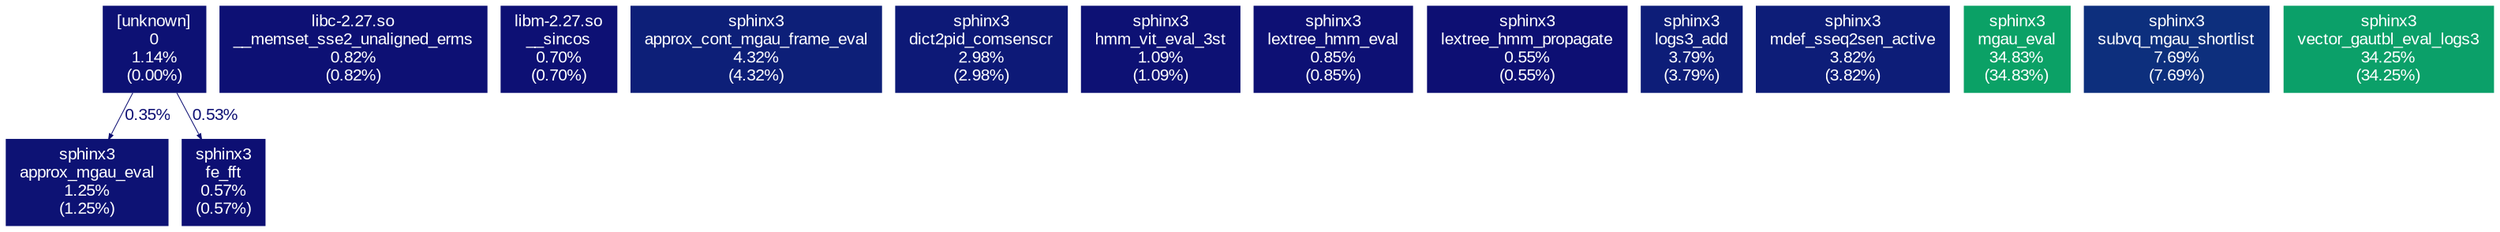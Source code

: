 digraph {
	graph [fontname=Arial, nodesep=0.125, ranksep=0.25];
	node [fontcolor=white, fontname=Arial, height=0, shape=box, style=filled, width=0];
	edge [fontname=Arial];
	"0:[unknown]" [color="#0d1174", fontcolor="#ffffff", fontsize="10.00", label="[unknown]\n0\n1.14%\n(0.00%)"];
	"0:[unknown]" -> "approx_mgau_eval:/scratch/s1576261/spec-prof/install-spec-prof/CPU2006/482.sphinx3/exe/sphinx3" [arrowsize="0.35", color="#0d0e73", fontcolor="#0d0e73", fontsize="10.00", label="0.35%", labeldistance="0.50", penwidth="0.50"];
	"0:[unknown]" -> "fe_fft:/scratch/s1576261/spec-prof/install-spec-prof/CPU2006/482.sphinx3/exe/sphinx3" [arrowsize="0.35", color="#0d0f73", fontcolor="#0d0f73", fontsize="10.00", label="0.53%", labeldistance="0.50", penwidth="0.50"];
	"__memset_sse2_unaligned_erms:/lib64/libc-2.27.so" [color="#0d1074", fontcolor="#ffffff", fontsize="10.00", label="libc-2.27.so\n__memset_sse2_unaligned_erms\n0.82%\n(0.82%)"];
	"__sincos:/lib64/libm-2.27.so" [color="#0d1074", fontcolor="#ffffff", fontsize="10.00", label="libm-2.27.so\n__sincos\n0.70%\n(0.70%)"];
	"approx_cont_mgau_frame_eval:/scratch/s1576261/spec-prof/install-spec-prof/CPU2006/482.sphinx3/exe/sphinx3" [color="#0d1f78", fontcolor="#ffffff", fontsize="10.00", label="sphinx3\napprox_cont_mgau_frame_eval\n4.32%\n(4.32%)"];
	"approx_mgau_eval:/scratch/s1576261/spec-prof/install-spec-prof/CPU2006/482.sphinx3/exe/sphinx3" [color="#0d1274", fontcolor="#ffffff", fontsize="10.00", label="sphinx3\napprox_mgau_eval\n1.25%\n(1.25%)"];
	"dict2pid_comsenscr:/scratch/s1576261/spec-prof/install-spec-prof/CPU2006/482.sphinx3/exe/sphinx3" [color="#0d1977", fontcolor="#ffffff", fontsize="10.00", label="sphinx3\ndict2pid_comsenscr\n2.98%\n(2.98%)"];
	"fe_fft:/scratch/s1576261/spec-prof/install-spec-prof/CPU2006/482.sphinx3/exe/sphinx3" [color="#0d0f73", fontcolor="#ffffff", fontsize="10.00", label="sphinx3\nfe_fft\n0.57%\n(0.57%)"];
	"hmm_vit_eval_3st:/scratch/s1576261/spec-prof/install-spec-prof/CPU2006/482.sphinx3/exe/sphinx3" [color="#0d1174", fontcolor="#ffffff", fontsize="10.00", label="sphinx3\nhmm_vit_eval_3st\n1.09%\n(1.09%)"];
	"lextree_hmm_eval:/scratch/s1576261/spec-prof/install-spec-prof/CPU2006/482.sphinx3/exe/sphinx3" [color="#0d1074", fontcolor="#ffffff", fontsize="10.00", label="sphinx3\nlextree_hmm_eval\n0.85%\n(0.85%)"];
	"lextree_hmm_propagate:/scratch/s1576261/spec-prof/install-spec-prof/CPU2006/482.sphinx3/exe/sphinx3" [color="#0d0f73", fontcolor="#ffffff", fontsize="10.00", label="sphinx3\nlextree_hmm_propagate\n0.55%\n(0.55%)"];
	"logs3_add:/scratch/s1576261/spec-prof/install-spec-prof/CPU2006/482.sphinx3/exe/sphinx3" [color="#0d1d78", fontcolor="#ffffff", fontsize="10.00", label="sphinx3\nlogs3_add\n3.79%\n(3.79%)"];
	"mdef_sseq2sen_active:/scratch/s1576261/spec-prof/install-spec-prof/CPU2006/482.sphinx3/exe/sphinx3" [color="#0d1d78", fontcolor="#ffffff", fontsize="10.00", label="sphinx3\nmdef_sseq2sen_active\n3.82%\n(3.82%)"];
	"mgau_eval:/scratch/s1576261/spec-prof/install-spec-prof/CPU2006/482.sphinx3/exe/sphinx3" [color="#0ba166", fontcolor="#ffffff", fontsize="10.00", label="sphinx3\nmgau_eval\n34.83%\n(34.83%)"];
	"subvq_mgau_shortlist:/scratch/s1576261/spec-prof/install-spec-prof/CPU2006/482.sphinx3/exe/sphinx3" [color="#0d2f7d", fontcolor="#ffffff", fontsize="10.00", label="sphinx3\nsubvq_mgau_shortlist\n7.69%\n(7.69%)"];
	"vector_gautbl_eval_logs3:/scratch/s1576261/spec-prof/install-spec-prof/CPU2006/482.sphinx3/exe/sphinx3" [color="#0ba069", fontcolor="#ffffff", fontsize="10.00", label="sphinx3\nvector_gautbl_eval_logs3\n34.25%\n(34.25%)"];
}
